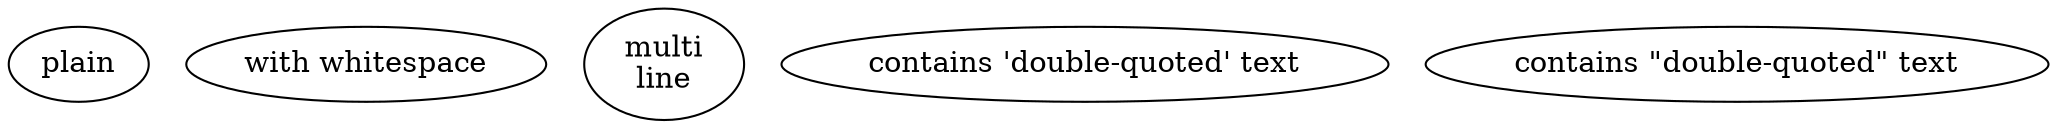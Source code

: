 graph {
  node1 [ label="plain" ];
  node2 [ label="with whitespace" ];
  node3 [ label="multi
line" ];
  node4 [ label="contains 'double-quoted' text" ];
  node5 [ label="contains \"double-quoted\" text" ];
}
